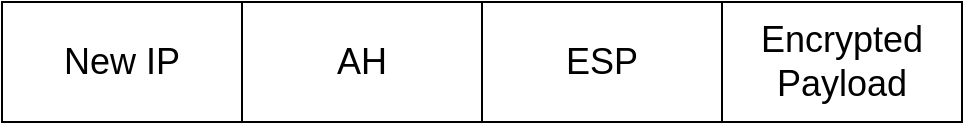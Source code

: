 <mxfile>
    <diagram id="TtRZ04xu7e4H_pHGFrnq" name="페이지-1">
        <mxGraphModel dx="1964" dy="1059" grid="1" gridSize="10" guides="1" tooltips="1" connect="1" arrows="1" fold="1" page="1" pageScale="1" pageWidth="827" pageHeight="1169" math="0" shadow="0">
            <root>
                <mxCell id="0"/>
                <mxCell id="1" parent="0"/>
                <mxCell id="38" value="" style="group" vertex="1" connectable="0" parent="1">
                    <mxGeometry x="10" y="80" width="480" height="60" as="geometry"/>
                </mxCell>
                <mxCell id="34" value="&lt;font style=&quot;font-size: 18px&quot;&gt;AH&lt;/font&gt;" style="rounded=0;whiteSpace=wrap;html=1;" vertex="1" parent="38">
                    <mxGeometry x="120" width="120" height="60" as="geometry"/>
                </mxCell>
                <mxCell id="35" value="&lt;font style=&quot;font-size: 18px&quot;&gt;ESP&lt;/font&gt;" style="rounded=0;whiteSpace=wrap;html=1;" vertex="1" parent="38">
                    <mxGeometry x="240" width="120" height="60" as="geometry"/>
                </mxCell>
                <mxCell id="36" value="&lt;font style=&quot;font-size: 18px&quot;&gt;New IP&lt;br&gt;&lt;/font&gt;" style="rounded=0;whiteSpace=wrap;html=1;" vertex="1" parent="38">
                    <mxGeometry width="120" height="60" as="geometry"/>
                </mxCell>
                <mxCell id="37" value="&lt;font style=&quot;font-size: 18px&quot;&gt;Encrypted&lt;br&gt;Payload&lt;br&gt;&lt;/font&gt;" style="rounded=0;whiteSpace=wrap;html=1;" vertex="1" parent="38">
                    <mxGeometry x="360" width="120" height="60" as="geometry"/>
                </mxCell>
            </root>
        </mxGraphModel>
    </diagram>
</mxfile>
